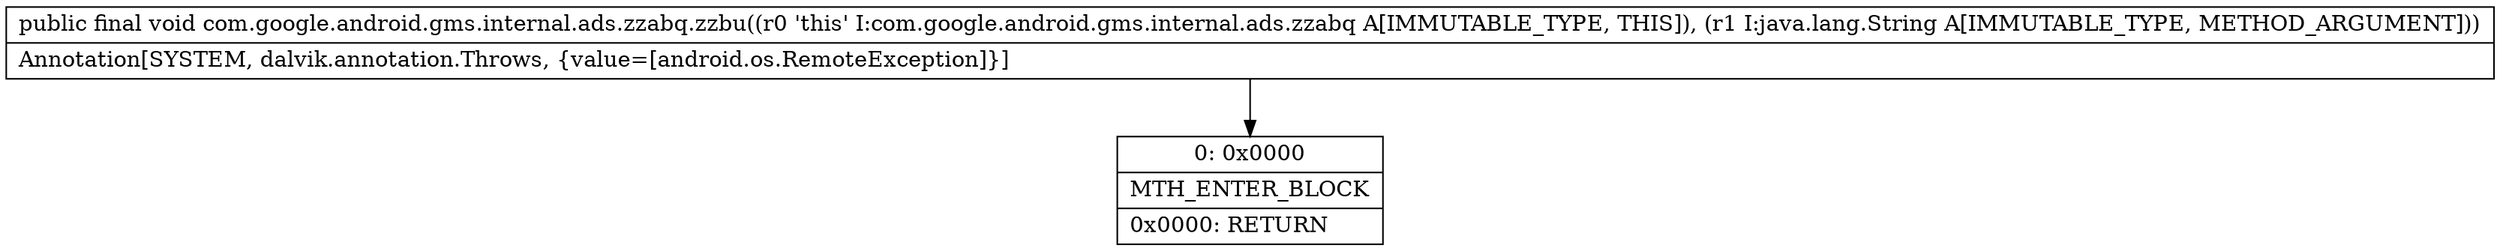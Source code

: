 digraph "CFG forcom.google.android.gms.internal.ads.zzabq.zzbu(Ljava\/lang\/String;)V" {
Node_0 [shape=record,label="{0\:\ 0x0000|MTH_ENTER_BLOCK\l|0x0000: RETURN   \l}"];
MethodNode[shape=record,label="{public final void com.google.android.gms.internal.ads.zzabq.zzbu((r0 'this' I:com.google.android.gms.internal.ads.zzabq A[IMMUTABLE_TYPE, THIS]), (r1 I:java.lang.String A[IMMUTABLE_TYPE, METHOD_ARGUMENT]))  | Annotation[SYSTEM, dalvik.annotation.Throws, \{value=[android.os.RemoteException]\}]\l}"];
MethodNode -> Node_0;
}


